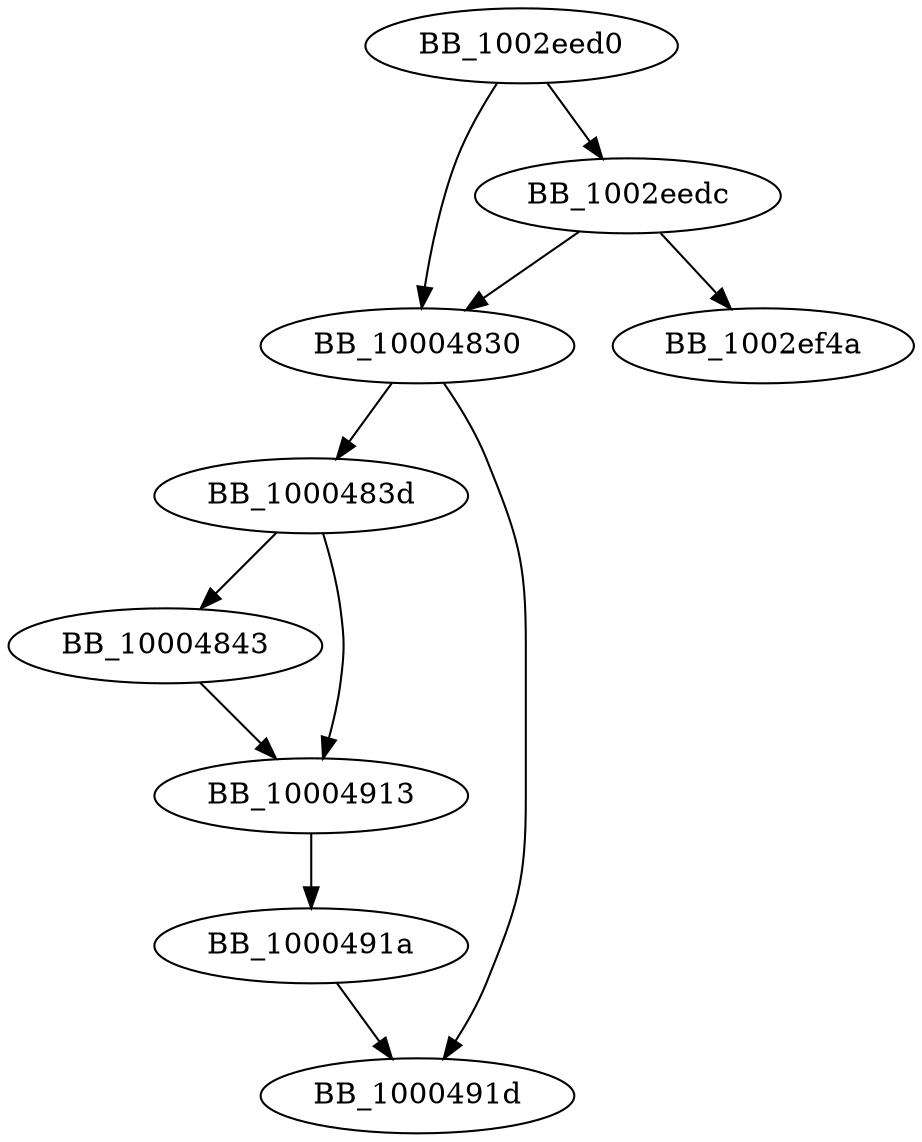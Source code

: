 DiGraph sub_1002EED0{
BB_10004830->BB_1000483d
BB_10004830->BB_1000491d
BB_1000483d->BB_10004843
BB_1000483d->BB_10004913
BB_10004843->BB_10004913
BB_10004913->BB_1000491a
BB_1000491a->BB_1000491d
BB_1002eed0->BB_10004830
BB_1002eed0->BB_1002eedc
BB_1002eedc->BB_10004830
BB_1002eedc->BB_1002ef4a
}
